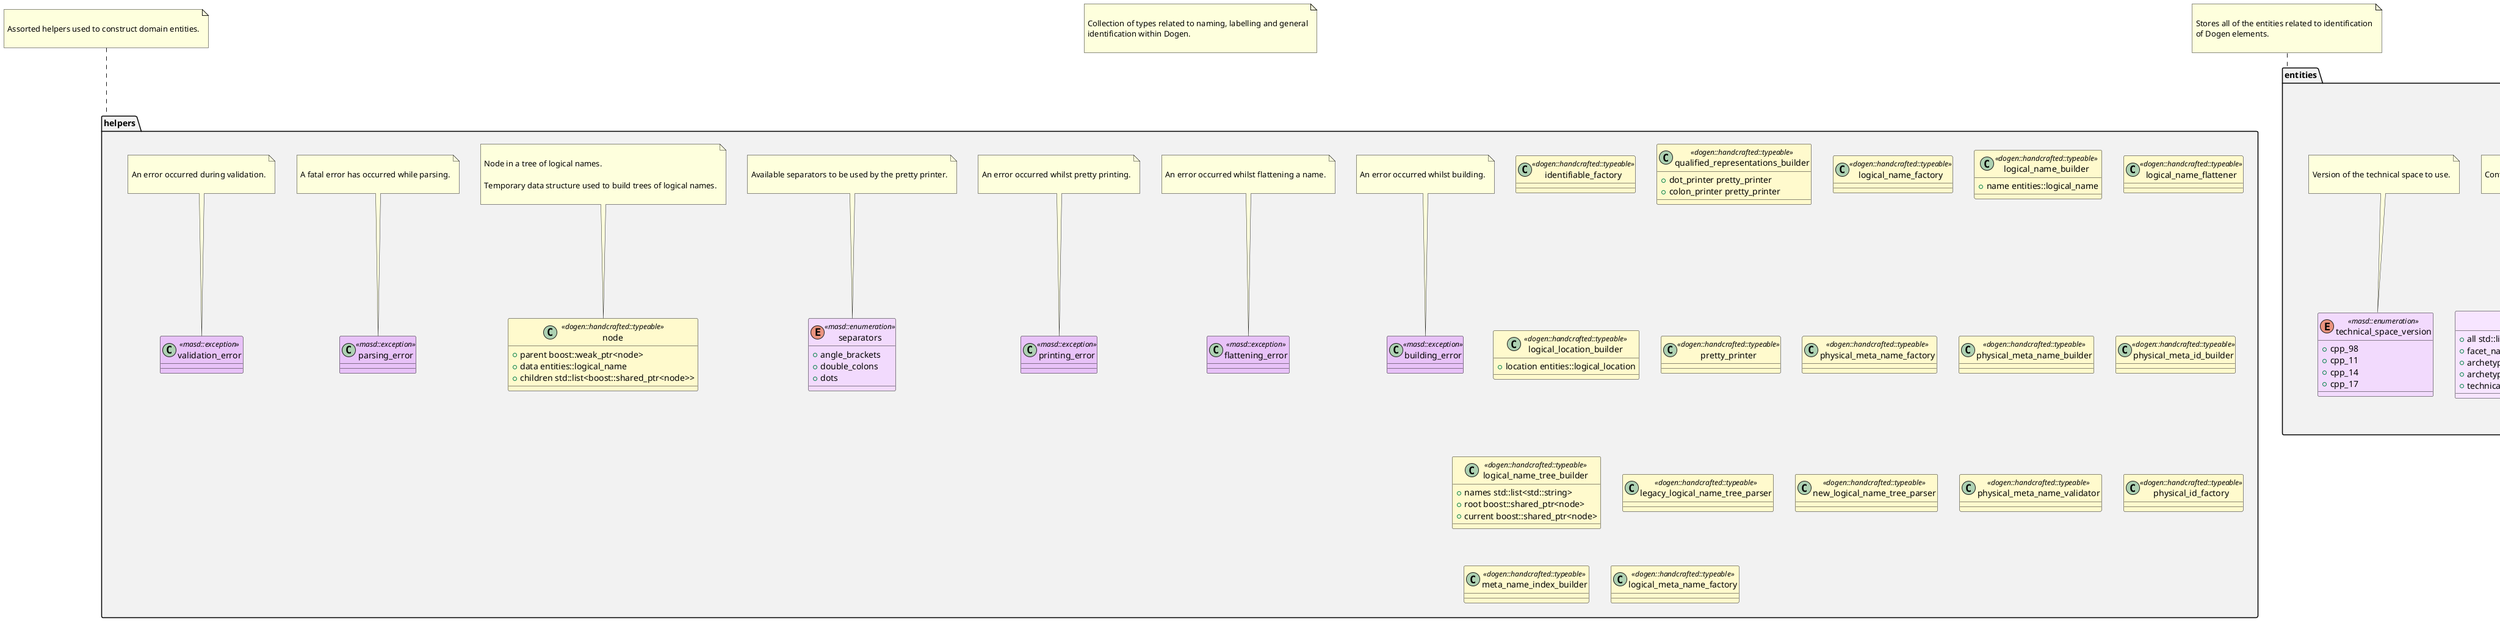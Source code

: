 @startuml
set namespaceSeparator ::
note as N1

Collection of types related to naming, labelling and general
identification within Dogen.

end note

namespace entities #F2F2F2 {
        class name <<Nameable>> #F7E5FF {
                +{field} qualified std::string
        }

note top of  name

General name for modeling elements which do not need any specialisation.

end note

        class codec_provenance #F7E5FF {
                +{field} model_id model_id
                +{field} model_type model_type
                +{field} model_sha1_hash sha1_hash
                +{field} codec_id codec_id
                +{field} location codec_location
        }

note top of  codec_provenance

Source of a model element in the codec dimension.

end note

        enum model_type <<masd::enumeration>> #F2DAFD {
                +{field} target
                +{field} pdm_reference
                +{field} non_pdm_reference
                +{field} not_yet_determined
        }

note top of  model_type

Types of models with regards to the current generation taking place.

end note

        class sha1_hash <<masd::primitive>> #EDCEFB {
        }

note top of  sha1_hash

Stores a SHA1 hash.

end note

        class codec_id <<masd::primitive>> #EDCEFB {
        }

note top of  codec_id

ID of the elment as sourced from the codec model, if any.

end note

        class logical_id <<masd::primitive, dogen::hashable>> #EDCEFB {
        }

note top of  logical_id

ID of the elment in the logical dimension.

end note

        class physical_meta_id <<masd::primitive, dogen::hashable>> #EDCEFB {
        }

note top of  physical_meta_id

ID of the meta-element in the physical dimension.

end note

        class codec_location #F7E5FF {
                +{field} line long
                +{field} column long
        }

note top of  codec_location

Location of a modeling element in the codec dimension.

end note

        class logical_provenance #F7E5FF {
                +{field} codec codec_provenance
                +{field} logical_name logical_name
                +{field} logical_meta_name logical_meta_name
        }

note top of  logical_provenance

Source of a model element in the logical dimension.

end note

        class logical_meta_id <<masd::primitive, dogen::hashable>> #EDCEFB {
        }

note top of  logical_meta_id

ID for a logical meta-element.

end note

        class label #F7E5FF {
                +{field} key std::string
                +{field} value std::string
        }

note top of  label

A label is a key-value pair that can be used by the processing engine in a flexible way.

end note

        class tagged_value #F7E5FF {
                +{field} tag std::string
                +{field} value std::string
        }

note top of  tagged_value

Represents a tagged value in a similar spirit to UMLs.

end note

        class logical_name <<Nameable, QualifiedRepresentations, dogen::hashable>> #F7E5FF {
                +{field} id logical_id
                +{field} location logical_location
                +{field} is_container bool
        }

note top of  logical_name

Name of an element in logical space.

A name represents a point or a region in logical space, and this point or region can
only be used by one element. Names can be uniquely identified by their qualified ID.

Name has the following properties: a) two different points or regions in logical
space cannot have the same name and b) the same point in logical space can only
have one and only one name.

Names are required in addition to just using the qualfied ID representation
because we use them to infer all sorts of properties for an element (namespaces,
naming files, etc).

end note

        class logical_location <<dogen::hashable>> #F7E5FF {
                +{field} external_modules std::list<std::string>
                +{field} model_modules std::list<std::string>
                +{field} internal_modules std::list<std::string>
                +{field} element std::string
        }

note top of  logical_location

Identifies a hierarchy of containment within the logical space.

end note

        class qualified_representations <<dogen::hashable>> #F7E5FF {
                +{field} dot std::string
                +{field} colon std::string
                +{field} identifiable std::string
        }

note top of  qualified_representations

All available qualified representations of a name.

end note

        class physical_meta_location #F7E5FF {
                +{field} meta_model std::string
                +{field} backend std::string
                +{field} part std::string
                +{field} facet std::string
                +{field} archetype std::string
        }

note top of  physical_meta_location

Location of an entity or set of entities in the physical meta-model.

These must be populated in order, e.g. in order to have a backend we must have a
meta-model; in order to have a facet we must have a backend and in order to have a
formatter we must have a facet. We may not have any.

end note

        class physical_meta_name <<Nameable>> #F7E5FF {
                +{field} id physical_meta_id
                +{field} location physical_meta_location
        }

note top of  physical_meta_name

Name of an element in physical space.

A name represents a point or a region in physical space. It can only be used by one
physical element. Names can be uniquely identified by their qualified ID.

Name has the following properties: a) two different points or regionsin physical
space cannot have the same name and b) the same point or region in physical space
can only have one and only one name.

end note

        class logical_meta_name <<Nameable>> #F7E5FF {
                +{field} id logical_meta_id
        }

        enum technical_space <<masd::enumeration, dogen::convertible>> #F2DAFD {
                +{field} agnostic
                +{field} cpp
                +{field} csharp
                +{field} cmake
                +{field} xml
                +{field} odb
                +{field} sln
                +{field} mustache
        }

note top of  technical_space

Models need to declare upfront the technical space they will target.

end note

        class physical_name <<Nameable>> #F7E5FF {
                +{field} id physical_id
        }

note top of  physical_name

Name of a physical model element.

end note

        class Nameable <<masd::object_template>> #E3B6F6 {
                +{field} simple std::string
        }

note top of  Nameable

Ability to have a name.

end note

        class logical_meta_physical_id <<dogen::hashable>> #F7E5FF {
                +{field} logical_id logical_id
                +{field} physical_meta_id physical_meta_id
        }

note top of  logical_meta_physical_id

ID in the logical-physical space.

end note

        class physical_id <<masd::primitive>> #EDCEFB {
        }

note top of  physical_id

ID for a physical element.

end note

        class model_id <<masd::primitive>> #EDCEFB {
        }

note top of  model_id

ID for a model.

end note

        class stereotype <<masd::primitive>> #EDCEFB {
        }

note top of  stereotype

Stereotype.

end note

        class logical_name_tree <<QualifiedRepresentations>> #F7E5FF {
                +{field} current logical_name
                +{field} children std::list<logical_name_tree>
                +{field} are_children_opaque bool
                +{field} is_circular_dependency bool
                +{field} is_current_simple_type bool
                +{field} is_floating_point bool
        }

note top of  logical_name_tree

Adds support for name composition as a tree-like structure.

A logical name tree has the responsibility of representing an instantiation of a
generic type with all of its type parameters, which themselves can also be generic
types and so on. It may also represent the simpler case of a non-generic type, in
which case only the parent name is populated and there are no children.

end note

        class QualifiedRepresentations <<masd::object_template>> #E3B6F6 {
                +{field} qualified qualified_representations
        }

note top of  QualifiedRepresentations

Name with multiple qualified representations.

end note

        class archetype_name_set #F7E5FF {
                +{field} logical_meta_id logical_meta_id
                +{field} meta_names std::list<physical_meta_name>
                +{field} canonical_locations std::unordered_map<physical_meta_id, physical_meta_id>
                +{field} archetype_for_label std::unordered_map<physical_meta_id, physical_meta_id>
        }

        class physical_meta_name_indices #F7E5FF {
                +{field} all std::list<physical_meta_name>
                +{field} facet_names_by_backend_name std::unordered_map<physical_meta_id, std::unordered_set<physical_meta_id>>
                +{field} archetype_names_by_logical_meta_name std::unordered_map<logical_meta_id, archetype_name_set>
                +{field} archetype_names_by_backend_by_facet std::unordered_map<physical_meta_id, std::unordered_map<physical_meta_id, std::list<physical_meta_id>>>
                +{field} technical_space_for_archetype std::unordered_map<physical_meta_id, technical_space>
        }

note top of  physical_meta_name_indices

Containing physical meta-names, indexed as required by use cases.

end note

        enum technical_space_version <<masd::enumeration>> #F2DAFD {
                +{field} cpp_98
                +{field} cpp_11
                +{field} cpp_14
                +{field} cpp_17
        }

note top of  technical_space_version

Version of the technical space to use.

end note

}

note top of  entities

Stores all of the entities related to identification
of Dogen elements.

end note

namespace helpers #F2F2F2 {
        class identifiable_factory <<dogen::handcrafted::typeable>> #FFFACD {
        }

        class building_error <<masd::exception>> #E8C2F8 {
        }

note top of  building_error

An error occurred whilst building.

end note

        class qualified_representations_builder <<dogen::handcrafted::typeable>> #FFFACD {
                +{field} dot_printer pretty_printer
                +{field} colon_printer pretty_printer
        }

        class logical_name_factory <<dogen::handcrafted::typeable>> #FFFACD {
        }

        class logical_name_builder <<dogen::handcrafted::typeable>> #FFFACD {
                +{field} name entities::logical_name
        }

        class logical_name_flattener <<dogen::handcrafted::typeable>> #FFFACD {
        }

        class logical_location_builder <<dogen::handcrafted::typeable>> #FFFACD {
                +{field} location entities::logical_location
        }

        class flattening_error <<masd::exception>> #E8C2F8 {
        }

note top of  flattening_error

An error occurred whilst flattening a name.

end note

        class printing_error <<masd::exception>> #E8C2F8 {
        }

note top of  printing_error

An error occurred whilst pretty printing.

end note

        class pretty_printer <<dogen::handcrafted::typeable>> #FFFACD {
        }

        enum separators <<masd::enumeration>> #F2DAFD {
                +{field} angle_brackets
                +{field} double_colons
                +{field} dots
        }

note top of  separators

Available separators to be used by the pretty printer.

end note

        class physical_meta_name_factory <<dogen::handcrafted::typeable>> #FFFACD {
        }

        class physical_meta_name_builder <<dogen::handcrafted::typeable>> #FFFACD {
        }

        class physical_meta_id_builder <<dogen::handcrafted::typeable>> #FFFACD {
        }

        class logical_name_tree_builder <<dogen::handcrafted::typeable>> #FFFACD {
                +{field} names std::list<std::string>
                +{field} root boost::shared_ptr<node>
                +{field} current boost::shared_ptr<node>
        }

        class legacy_logical_name_tree_parser <<dogen::handcrafted::typeable>> #FFFACD {
        }

        class node <<dogen::handcrafted::typeable>> #FFFACD {
                +{field} parent boost::weak_ptr<node>
                +{field} data entities::logical_name
                +{field} children std::list<boost::shared_ptr<node>>
        }

note top of  node

Node in a tree of logical names.

Temporary data structure used to build trees of logical names.

end note

        class new_logical_name_tree_parser <<dogen::handcrafted::typeable>> #FFFACD {
        }

        class parsing_error <<masd::exception>> #E8C2F8 {
        }

note top of  parsing_error

A fatal error has occurred while parsing.

end note

        class physical_meta_name_validator <<dogen::handcrafted::typeable>> #FFFACD {
        }

        class validation_error <<masd::exception>> #E8C2F8 {
        }

note top of  validation_error

An error occurred during validation.

end note

        class physical_id_factory <<dogen::handcrafted::typeable>> #FFFACD {
        }

        class meta_name_index_builder <<dogen::handcrafted::typeable>> #FFFACD {
        }

        class logical_meta_name_factory <<dogen::handcrafted::typeable>> #FFFACD {
        }

}

note top of  helpers

Assorted helpers used to construct domain entities.

end note

class CMakeLists <<masd::build::cmakelists, dogen::handcrafted::cmake>> #99CB99 {
}

class main <<masd::entry_point, dogen::untypable>> #DDA9F3 {
}

note top of  main


end note

@enduml
